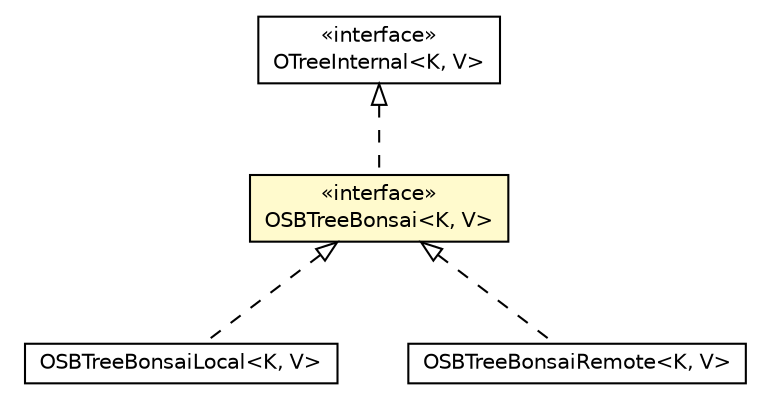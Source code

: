 #!/usr/local/bin/dot
#
# Class diagram 
# Generated by UMLGraph version R5_6-24-gf6e263 (http://www.umlgraph.org/)
#

digraph G {
	edge [fontname="Helvetica",fontsize=10,labelfontname="Helvetica",labelfontsize=10];
	node [fontname="Helvetica",fontsize=10,shape=plaintext];
	nodesep=0.25;
	ranksep=0.5;
	// com.orientechnologies.orient.core.index.sbtree.OTreeInternal<K, V>
	c3220340 [label=<<table title="com.orientechnologies.orient.core.index.sbtree.OTreeInternal" border="0" cellborder="1" cellspacing="0" cellpadding="2" port="p" href="../../sbtree/OTreeInternal.html">
		<tr><td><table border="0" cellspacing="0" cellpadding="1">
<tr><td align="center" balign="center"> &#171;interface&#187; </td></tr>
<tr><td align="center" balign="center"> OTreeInternal&lt;K, V&gt; </td></tr>
		</table></td></tr>
		</table>>, URL="../../sbtree/OTreeInternal.html", fontname="Helvetica", fontcolor="black", fontsize=10.0];
	// com.orientechnologies.orient.core.index.sbtreebonsai.local.OSBTreeBonsai<K, V>
	c3220362 [label=<<table title="com.orientechnologies.orient.core.index.sbtreebonsai.local.OSBTreeBonsai" border="0" cellborder="1" cellspacing="0" cellpadding="2" port="p" bgcolor="lemonChiffon" href="./OSBTreeBonsai.html">
		<tr><td><table border="0" cellspacing="0" cellpadding="1">
<tr><td align="center" balign="center"> &#171;interface&#187; </td></tr>
<tr><td align="center" balign="center"> OSBTreeBonsai&lt;K, V&gt; </td></tr>
		</table></td></tr>
		</table>>, URL="./OSBTreeBonsai.html", fontname="Helvetica", fontcolor="black", fontsize=10.0];
	// com.orientechnologies.orient.core.index.sbtreebonsai.local.OSBTreeBonsaiLocal<K, V>
	c3220363 [label=<<table title="com.orientechnologies.orient.core.index.sbtreebonsai.local.OSBTreeBonsaiLocal" border="0" cellborder="1" cellspacing="0" cellpadding="2" port="p" href="./OSBTreeBonsaiLocal.html">
		<tr><td><table border="0" cellspacing="0" cellpadding="1">
<tr><td align="center" balign="center"> OSBTreeBonsaiLocal&lt;K, V&gt; </td></tr>
		</table></td></tr>
		</table>>, URL="./OSBTreeBonsaiLocal.html", fontname="Helvetica", fontcolor="black", fontsize=10.0];
	// com.orientechnologies.orient.client.remote.OSBTreeBonsaiRemote<K, V>
	c3220436 [label=<<table title="com.orientechnologies.orient.client.remote.OSBTreeBonsaiRemote" border="0" cellborder="1" cellspacing="0" cellpadding="2" port="p" href="../../../../client/remote/OSBTreeBonsaiRemote.html">
		<tr><td><table border="0" cellspacing="0" cellpadding="1">
<tr><td align="center" balign="center"> OSBTreeBonsaiRemote&lt;K, V&gt; </td></tr>
		</table></td></tr>
		</table>>, URL="../../../../client/remote/OSBTreeBonsaiRemote.html", fontname="Helvetica", fontcolor="black", fontsize=10.0];
	//com.orientechnologies.orient.core.index.sbtreebonsai.local.OSBTreeBonsai<K, V> implements com.orientechnologies.orient.core.index.sbtree.OTreeInternal<K, V>
	c3220340:p -> c3220362:p [dir=back,arrowtail=empty,style=dashed];
	//com.orientechnologies.orient.core.index.sbtreebonsai.local.OSBTreeBonsaiLocal<K, V> implements com.orientechnologies.orient.core.index.sbtreebonsai.local.OSBTreeBonsai<K, V>
	c3220362:p -> c3220363:p [dir=back,arrowtail=empty,style=dashed];
	//com.orientechnologies.orient.client.remote.OSBTreeBonsaiRemote<K, V> implements com.orientechnologies.orient.core.index.sbtreebonsai.local.OSBTreeBonsai<K, V>
	c3220362:p -> c3220436:p [dir=back,arrowtail=empty,style=dashed];
}

